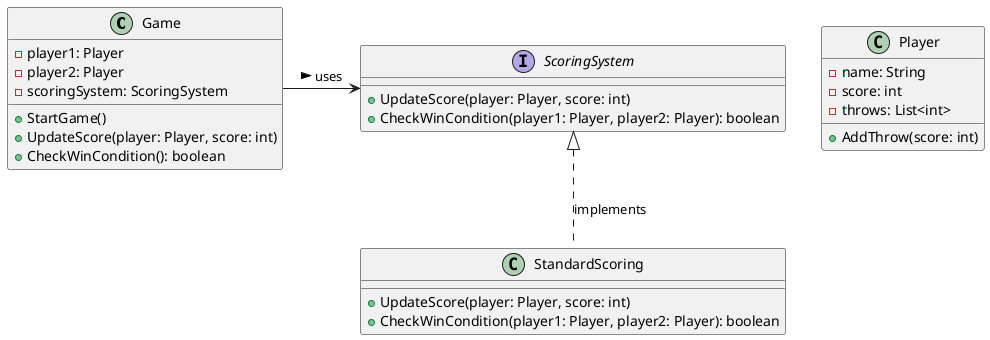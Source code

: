 @startuml
class Game {
    - player1: Player
    - player2: Player
    - scoringSystem: ScoringSystem
    + StartGame()
    + UpdateScore(player: Player, score: int)
    + CheckWinCondition(): boolean
}

class Player {
    - name: String
    - score: int
    - throws: List<int>
    + AddThrow(score: int)
}

interface ScoringSystem {
    + UpdateScore(player: Player, score: int)
    + CheckWinCondition(player1: Player, player2: Player): boolean
}

class StandardScoring {
    + UpdateScore(player: Player, score: int)
    + CheckWinCondition(player1: Player, player2: Player): boolean
}

Game -right-> ScoringSystem : uses >
ScoringSystem <|.. StandardScoring : implements
@enduml
